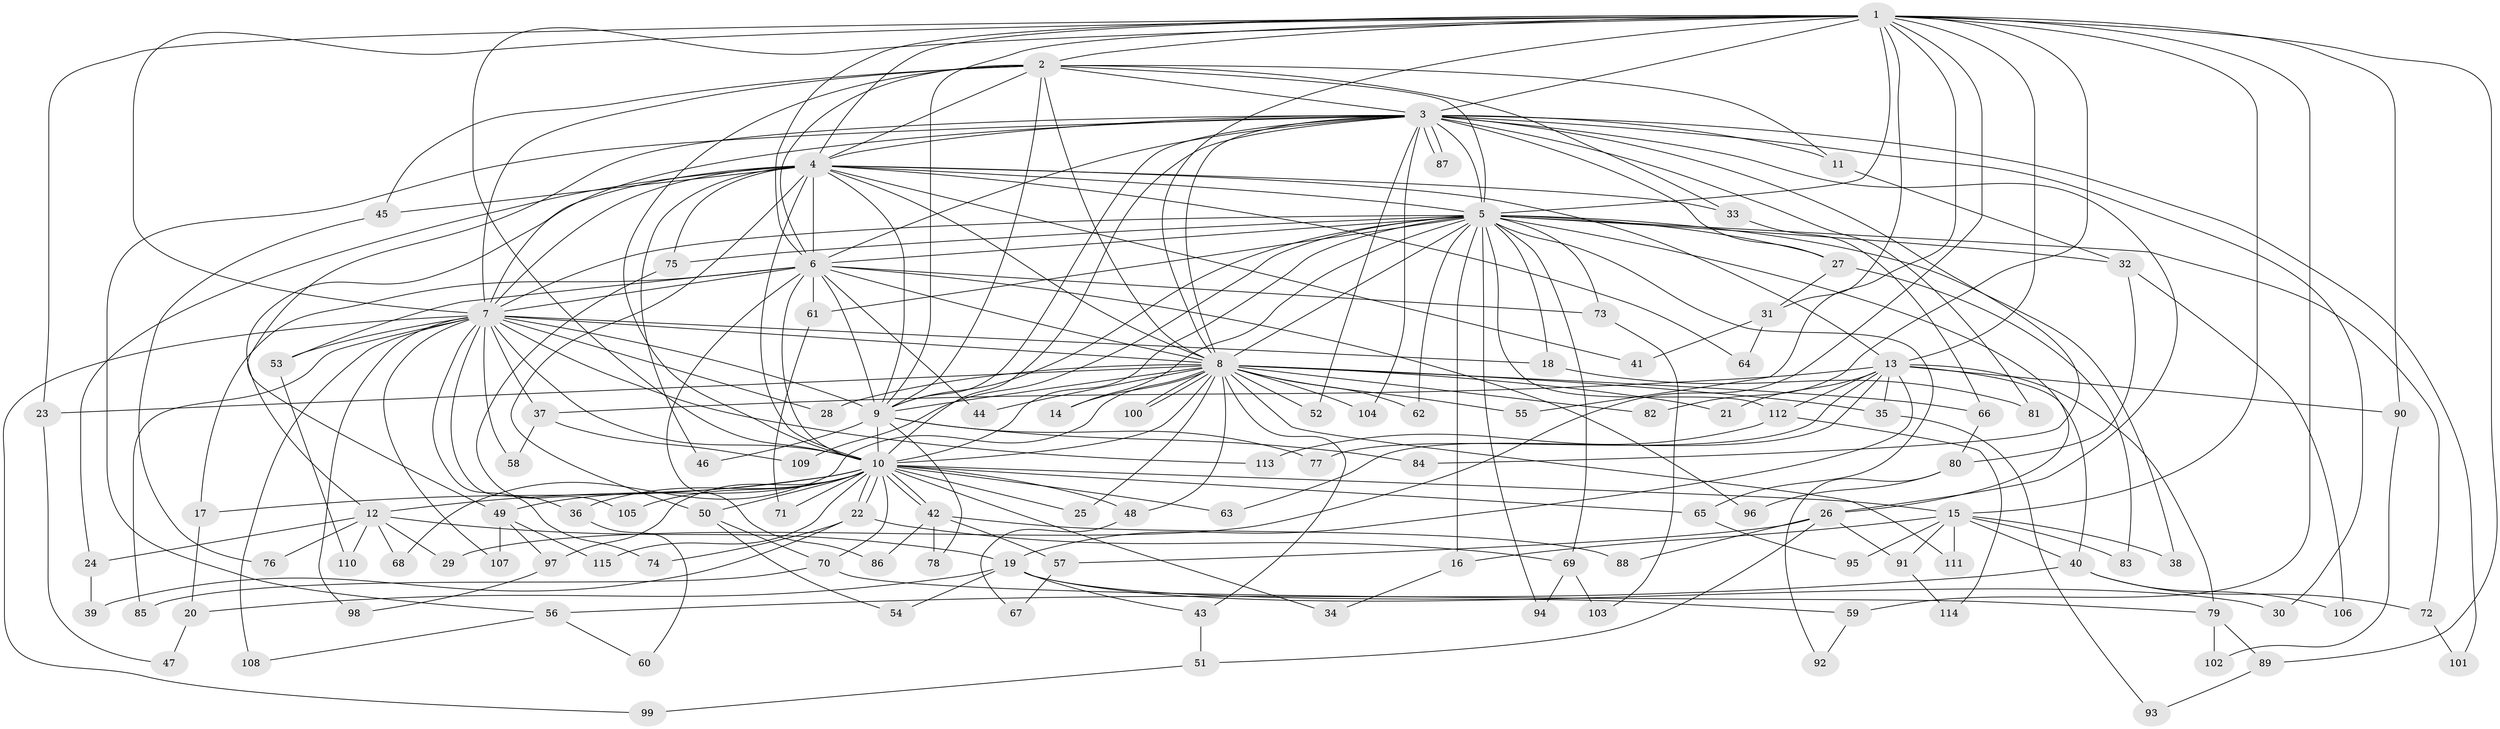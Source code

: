 // coarse degree distribution, {15: 0.043478260869565216, 17: 0.043478260869565216, 23: 0.021739130434782608, 13: 0.021739130434782608, 18: 0.021739130434782608, 5: 0.13043478260869565, 9: 0.043478260869565216, 7: 0.021739130434782608, 8: 0.06521739130434782, 4: 0.15217391304347827, 3: 0.15217391304347827, 6: 0.043478260869565216, 2: 0.1956521739130435, 1: 0.043478260869565216}
// Generated by graph-tools (version 1.1) at 2025/49/03/04/25 22:49:50]
// undirected, 115 vertices, 255 edges
graph export_dot {
  node [color=gray90,style=filled];
  1;
  2;
  3;
  4;
  5;
  6;
  7;
  8;
  9;
  10;
  11;
  12;
  13;
  14;
  15;
  16;
  17;
  18;
  19;
  20;
  21;
  22;
  23;
  24;
  25;
  26;
  27;
  28;
  29;
  30;
  31;
  32;
  33;
  34;
  35;
  36;
  37;
  38;
  39;
  40;
  41;
  42;
  43;
  44;
  45;
  46;
  47;
  48;
  49;
  50;
  51;
  52;
  53;
  54;
  55;
  56;
  57;
  58;
  59;
  60;
  61;
  62;
  63;
  64;
  65;
  66;
  67;
  68;
  69;
  70;
  71;
  72;
  73;
  74;
  75;
  76;
  77;
  78;
  79;
  80;
  81;
  82;
  83;
  84;
  85;
  86;
  87;
  88;
  89;
  90;
  91;
  92;
  93;
  94;
  95;
  96;
  97;
  98;
  99;
  100;
  101;
  102;
  103;
  104;
  105;
  106;
  107;
  108;
  109;
  110;
  111;
  112;
  113;
  114;
  115;
  1 -- 2;
  1 -- 3;
  1 -- 4;
  1 -- 5;
  1 -- 6;
  1 -- 7;
  1 -- 8;
  1 -- 9;
  1 -- 10;
  1 -- 13;
  1 -- 15;
  1 -- 23;
  1 -- 29;
  1 -- 31;
  1 -- 55;
  1 -- 59;
  1 -- 82;
  1 -- 89;
  1 -- 90;
  2 -- 3;
  2 -- 4;
  2 -- 5;
  2 -- 6;
  2 -- 7;
  2 -- 8;
  2 -- 9;
  2 -- 10;
  2 -- 11;
  2 -- 33;
  2 -- 45;
  3 -- 4;
  3 -- 5;
  3 -- 6;
  3 -- 7;
  3 -- 8;
  3 -- 9;
  3 -- 10;
  3 -- 11;
  3 -- 26;
  3 -- 27;
  3 -- 30;
  3 -- 49;
  3 -- 52;
  3 -- 56;
  3 -- 81;
  3 -- 84;
  3 -- 87;
  3 -- 87;
  3 -- 101;
  3 -- 104;
  4 -- 5;
  4 -- 6;
  4 -- 7;
  4 -- 8;
  4 -- 9;
  4 -- 10;
  4 -- 12;
  4 -- 13;
  4 -- 24;
  4 -- 33;
  4 -- 41;
  4 -- 45;
  4 -- 46;
  4 -- 50;
  4 -- 64;
  4 -- 75;
  5 -- 6;
  5 -- 7;
  5 -- 8;
  5 -- 9;
  5 -- 10;
  5 -- 14;
  5 -- 16;
  5 -- 18;
  5 -- 26;
  5 -- 27;
  5 -- 32;
  5 -- 38;
  5 -- 61;
  5 -- 62;
  5 -- 65;
  5 -- 69;
  5 -- 72;
  5 -- 73;
  5 -- 75;
  5 -- 94;
  5 -- 109;
  5 -- 112;
  6 -- 7;
  6 -- 8;
  6 -- 9;
  6 -- 10;
  6 -- 17;
  6 -- 44;
  6 -- 53;
  6 -- 61;
  6 -- 73;
  6 -- 86;
  6 -- 96;
  7 -- 8;
  7 -- 9;
  7 -- 10;
  7 -- 18;
  7 -- 28;
  7 -- 36;
  7 -- 37;
  7 -- 53;
  7 -- 58;
  7 -- 74;
  7 -- 85;
  7 -- 98;
  7 -- 99;
  7 -- 107;
  7 -- 108;
  7 -- 113;
  8 -- 9;
  8 -- 10;
  8 -- 14;
  8 -- 21;
  8 -- 23;
  8 -- 25;
  8 -- 28;
  8 -- 35;
  8 -- 43;
  8 -- 44;
  8 -- 48;
  8 -- 52;
  8 -- 55;
  8 -- 62;
  8 -- 66;
  8 -- 68;
  8 -- 82;
  8 -- 100;
  8 -- 100;
  8 -- 104;
  8 -- 111;
  9 -- 10;
  9 -- 46;
  9 -- 77;
  9 -- 78;
  9 -- 84;
  10 -- 12;
  10 -- 15;
  10 -- 17;
  10 -- 22;
  10 -- 22;
  10 -- 25;
  10 -- 34;
  10 -- 36;
  10 -- 42;
  10 -- 42;
  10 -- 48;
  10 -- 49;
  10 -- 50;
  10 -- 63;
  10 -- 65;
  10 -- 70;
  10 -- 71;
  10 -- 97;
  10 -- 105;
  10 -- 115;
  11 -- 32;
  12 -- 19;
  12 -- 24;
  12 -- 29;
  12 -- 68;
  12 -- 76;
  12 -- 110;
  13 -- 19;
  13 -- 21;
  13 -- 35;
  13 -- 37;
  13 -- 40;
  13 -- 63;
  13 -- 77;
  13 -- 79;
  13 -- 90;
  13 -- 112;
  15 -- 16;
  15 -- 38;
  15 -- 40;
  15 -- 83;
  15 -- 91;
  15 -- 95;
  15 -- 111;
  16 -- 34;
  17 -- 20;
  18 -- 81;
  19 -- 20;
  19 -- 30;
  19 -- 43;
  19 -- 54;
  19 -- 59;
  20 -- 47;
  22 -- 39;
  22 -- 69;
  22 -- 74;
  23 -- 47;
  24 -- 39;
  26 -- 51;
  26 -- 57;
  26 -- 88;
  26 -- 91;
  27 -- 31;
  27 -- 83;
  31 -- 41;
  31 -- 64;
  32 -- 80;
  32 -- 106;
  33 -- 66;
  35 -- 93;
  36 -- 60;
  37 -- 58;
  37 -- 109;
  40 -- 56;
  40 -- 72;
  40 -- 106;
  42 -- 57;
  42 -- 78;
  42 -- 86;
  42 -- 88;
  43 -- 51;
  45 -- 76;
  48 -- 67;
  49 -- 97;
  49 -- 107;
  49 -- 115;
  50 -- 54;
  50 -- 70;
  51 -- 99;
  53 -- 110;
  56 -- 60;
  56 -- 108;
  57 -- 67;
  59 -- 92;
  61 -- 71;
  65 -- 95;
  66 -- 80;
  69 -- 94;
  69 -- 103;
  70 -- 79;
  70 -- 85;
  72 -- 101;
  73 -- 103;
  75 -- 105;
  79 -- 89;
  79 -- 102;
  80 -- 92;
  80 -- 96;
  89 -- 93;
  90 -- 102;
  91 -- 114;
  97 -- 98;
  112 -- 113;
  112 -- 114;
}
